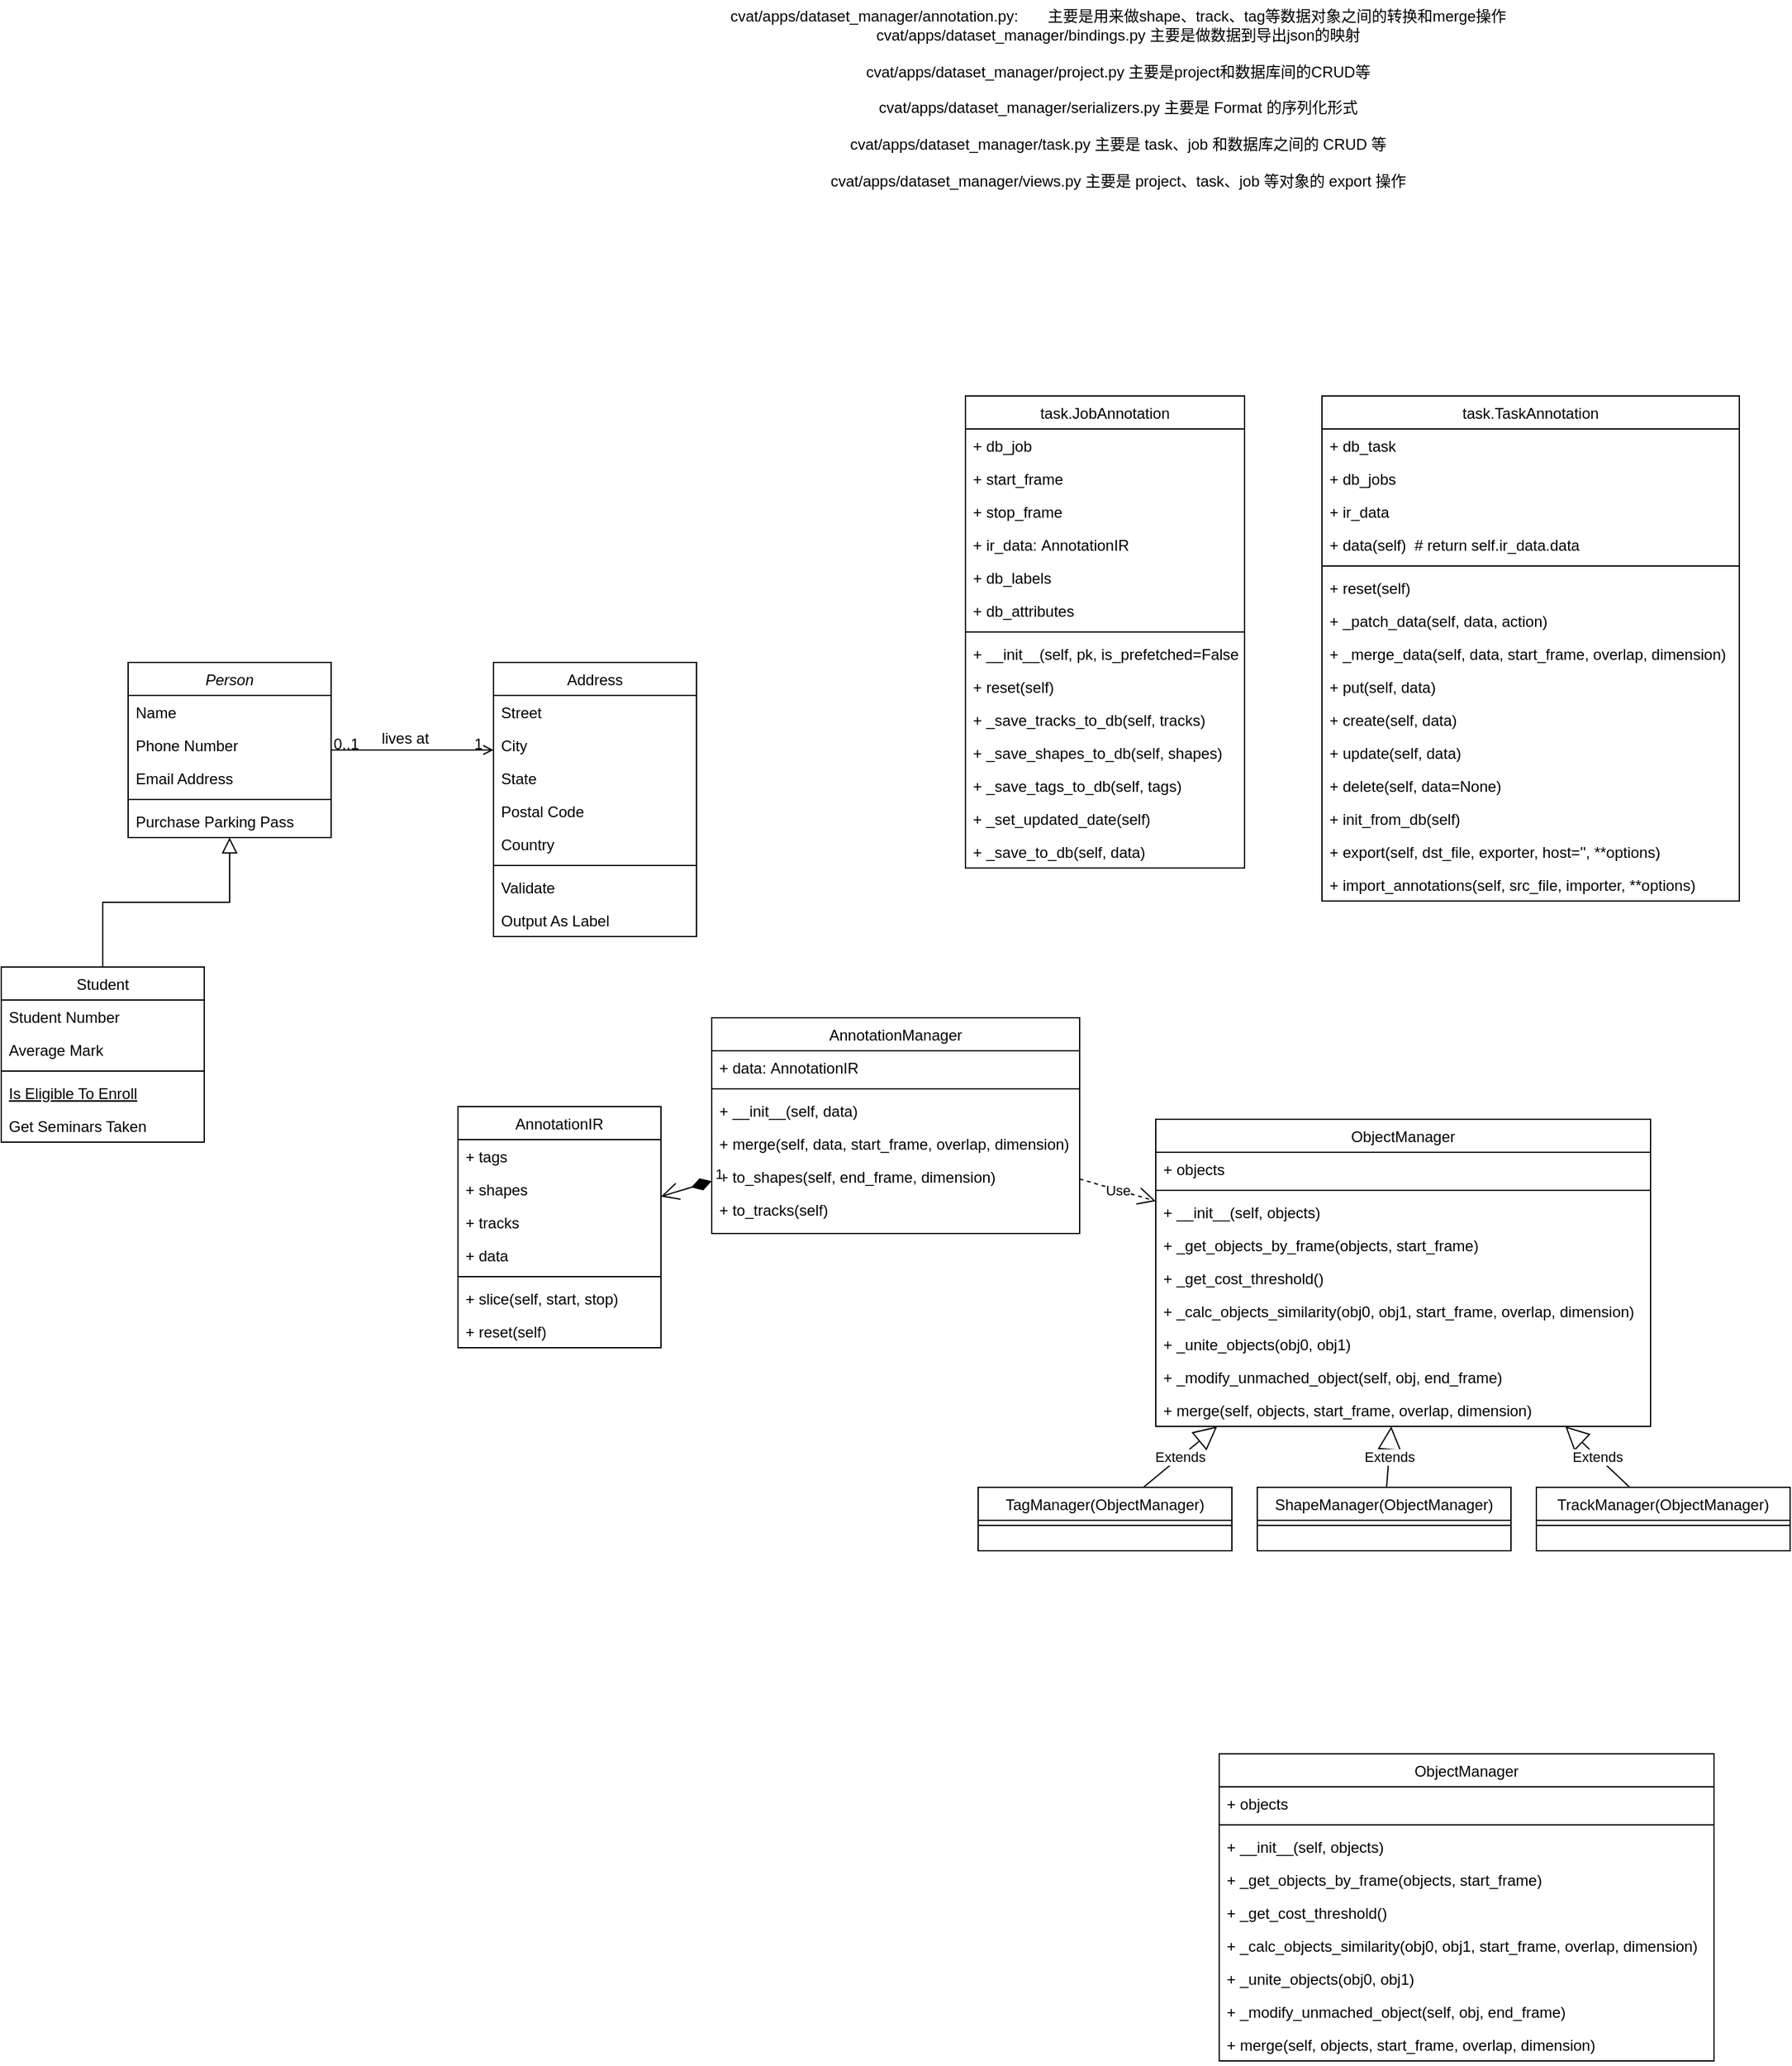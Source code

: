 <mxfile version="24.7.5">
  <diagram id="C5RBs43oDa-KdzZeNtuy" name="Page-1">
    <mxGraphModel dx="1362" dy="1940" grid="1" gridSize="10" guides="1" tooltips="1" connect="1" arrows="1" fold="1" page="1" pageScale="1" pageWidth="827" pageHeight="1169" math="0" shadow="0">
      <root>
        <mxCell id="WIyWlLk6GJQsqaUBKTNV-0" />
        <mxCell id="WIyWlLk6GJQsqaUBKTNV-1" parent="WIyWlLk6GJQsqaUBKTNV-0" />
        <mxCell id="zkfFHV4jXpPFQw0GAbJ--0" value="Person" style="swimlane;fontStyle=2;align=center;verticalAlign=top;childLayout=stackLayout;horizontal=1;startSize=26;horizontalStack=0;resizeParent=1;resizeLast=0;collapsible=1;marginBottom=0;rounded=0;shadow=0;strokeWidth=1;" parent="WIyWlLk6GJQsqaUBKTNV-1" vertex="1">
          <mxGeometry x="220" y="120" width="160" height="138" as="geometry">
            <mxRectangle x="230" y="140" width="160" height="26" as="alternateBounds" />
          </mxGeometry>
        </mxCell>
        <mxCell id="zkfFHV4jXpPFQw0GAbJ--1" value="Name" style="text;align=left;verticalAlign=top;spacingLeft=4;spacingRight=4;overflow=hidden;rotatable=0;points=[[0,0.5],[1,0.5]];portConstraint=eastwest;" parent="zkfFHV4jXpPFQw0GAbJ--0" vertex="1">
          <mxGeometry y="26" width="160" height="26" as="geometry" />
        </mxCell>
        <mxCell id="zkfFHV4jXpPFQw0GAbJ--2" value="Phone Number" style="text;align=left;verticalAlign=top;spacingLeft=4;spacingRight=4;overflow=hidden;rotatable=0;points=[[0,0.5],[1,0.5]];portConstraint=eastwest;rounded=0;shadow=0;html=0;" parent="zkfFHV4jXpPFQw0GAbJ--0" vertex="1">
          <mxGeometry y="52" width="160" height="26" as="geometry" />
        </mxCell>
        <mxCell id="zkfFHV4jXpPFQw0GAbJ--3" value="Email Address" style="text;align=left;verticalAlign=top;spacingLeft=4;spacingRight=4;overflow=hidden;rotatable=0;points=[[0,0.5],[1,0.5]];portConstraint=eastwest;rounded=0;shadow=0;html=0;" parent="zkfFHV4jXpPFQw0GAbJ--0" vertex="1">
          <mxGeometry y="78" width="160" height="26" as="geometry" />
        </mxCell>
        <mxCell id="zkfFHV4jXpPFQw0GAbJ--4" value="" style="line;html=1;strokeWidth=1;align=left;verticalAlign=middle;spacingTop=-1;spacingLeft=3;spacingRight=3;rotatable=0;labelPosition=right;points=[];portConstraint=eastwest;" parent="zkfFHV4jXpPFQw0GAbJ--0" vertex="1">
          <mxGeometry y="104" width="160" height="8" as="geometry" />
        </mxCell>
        <mxCell id="zkfFHV4jXpPFQw0GAbJ--5" value="Purchase Parking Pass" style="text;align=left;verticalAlign=top;spacingLeft=4;spacingRight=4;overflow=hidden;rotatable=0;points=[[0,0.5],[1,0.5]];portConstraint=eastwest;" parent="zkfFHV4jXpPFQw0GAbJ--0" vertex="1">
          <mxGeometry y="112" width="160" height="26" as="geometry" />
        </mxCell>
        <mxCell id="zkfFHV4jXpPFQw0GAbJ--6" value="Student" style="swimlane;fontStyle=0;align=center;verticalAlign=top;childLayout=stackLayout;horizontal=1;startSize=26;horizontalStack=0;resizeParent=1;resizeLast=0;collapsible=1;marginBottom=0;rounded=0;shadow=0;strokeWidth=1;" parent="WIyWlLk6GJQsqaUBKTNV-1" vertex="1">
          <mxGeometry x="120" y="360" width="160" height="138" as="geometry">
            <mxRectangle x="130" y="380" width="160" height="26" as="alternateBounds" />
          </mxGeometry>
        </mxCell>
        <mxCell id="zkfFHV4jXpPFQw0GAbJ--7" value="Student Number" style="text;align=left;verticalAlign=top;spacingLeft=4;spacingRight=4;overflow=hidden;rotatable=0;points=[[0,0.5],[1,0.5]];portConstraint=eastwest;" parent="zkfFHV4jXpPFQw0GAbJ--6" vertex="1">
          <mxGeometry y="26" width="160" height="26" as="geometry" />
        </mxCell>
        <mxCell id="zkfFHV4jXpPFQw0GAbJ--8" value="Average Mark" style="text;align=left;verticalAlign=top;spacingLeft=4;spacingRight=4;overflow=hidden;rotatable=0;points=[[0,0.5],[1,0.5]];portConstraint=eastwest;rounded=0;shadow=0;html=0;" parent="zkfFHV4jXpPFQw0GAbJ--6" vertex="1">
          <mxGeometry y="52" width="160" height="26" as="geometry" />
        </mxCell>
        <mxCell id="zkfFHV4jXpPFQw0GAbJ--9" value="" style="line;html=1;strokeWidth=1;align=left;verticalAlign=middle;spacingTop=-1;spacingLeft=3;spacingRight=3;rotatable=0;labelPosition=right;points=[];portConstraint=eastwest;" parent="zkfFHV4jXpPFQw0GAbJ--6" vertex="1">
          <mxGeometry y="78" width="160" height="8" as="geometry" />
        </mxCell>
        <mxCell id="zkfFHV4jXpPFQw0GAbJ--10" value="Is Eligible To Enroll" style="text;align=left;verticalAlign=top;spacingLeft=4;spacingRight=4;overflow=hidden;rotatable=0;points=[[0,0.5],[1,0.5]];portConstraint=eastwest;fontStyle=4" parent="zkfFHV4jXpPFQw0GAbJ--6" vertex="1">
          <mxGeometry y="86" width="160" height="26" as="geometry" />
        </mxCell>
        <mxCell id="zkfFHV4jXpPFQw0GAbJ--11" value="Get Seminars Taken" style="text;align=left;verticalAlign=top;spacingLeft=4;spacingRight=4;overflow=hidden;rotatable=0;points=[[0,0.5],[1,0.5]];portConstraint=eastwest;" parent="zkfFHV4jXpPFQw0GAbJ--6" vertex="1">
          <mxGeometry y="112" width="160" height="26" as="geometry" />
        </mxCell>
        <mxCell id="zkfFHV4jXpPFQw0GAbJ--12" value="" style="endArrow=block;endSize=10;endFill=0;shadow=0;strokeWidth=1;rounded=0;curved=0;edgeStyle=elbowEdgeStyle;elbow=vertical;" parent="WIyWlLk6GJQsqaUBKTNV-1" source="zkfFHV4jXpPFQw0GAbJ--6" target="zkfFHV4jXpPFQw0GAbJ--0" edge="1">
          <mxGeometry width="160" relative="1" as="geometry">
            <mxPoint x="200" y="203" as="sourcePoint" />
            <mxPoint x="200" y="203" as="targetPoint" />
          </mxGeometry>
        </mxCell>
        <mxCell id="zkfFHV4jXpPFQw0GAbJ--13" value="AnnotationIR" style="swimlane;fontStyle=0;align=center;verticalAlign=top;childLayout=stackLayout;horizontal=1;startSize=26;horizontalStack=0;resizeParent=1;resizeLast=0;collapsible=1;marginBottom=0;rounded=0;shadow=0;strokeWidth=1;" parent="WIyWlLk6GJQsqaUBKTNV-1" vertex="1">
          <mxGeometry x="480" y="470" width="160" height="190" as="geometry">
            <mxRectangle x="340" y="380" width="170" height="26" as="alternateBounds" />
          </mxGeometry>
        </mxCell>
        <mxCell id="zkfFHV4jXpPFQw0GAbJ--14" value="+ tags" style="text;align=left;verticalAlign=top;spacingLeft=4;spacingRight=4;overflow=hidden;rotatable=0;points=[[0,0.5],[1,0.5]];portConstraint=eastwest;" parent="zkfFHV4jXpPFQw0GAbJ--13" vertex="1">
          <mxGeometry y="26" width="160" height="26" as="geometry" />
        </mxCell>
        <mxCell id="V6HHi-NF8V1mAnubpnP4-0" value="+ shapes" style="text;align=left;verticalAlign=top;spacingLeft=4;spacingRight=4;overflow=hidden;rotatable=0;points=[[0,0.5],[1,0.5]];portConstraint=eastwest;" vertex="1" parent="zkfFHV4jXpPFQw0GAbJ--13">
          <mxGeometry y="52" width="160" height="26" as="geometry" />
        </mxCell>
        <mxCell id="V6HHi-NF8V1mAnubpnP4-1" value="+ tracks" style="text;align=left;verticalAlign=top;spacingLeft=4;spacingRight=4;overflow=hidden;rotatable=0;points=[[0,0.5],[1,0.5]];portConstraint=eastwest;" vertex="1" parent="zkfFHV4jXpPFQw0GAbJ--13">
          <mxGeometry y="78" width="160" height="26" as="geometry" />
        </mxCell>
        <mxCell id="V6HHi-NF8V1mAnubpnP4-2" value="+ data" style="text;align=left;verticalAlign=top;spacingLeft=4;spacingRight=4;overflow=hidden;rotatable=0;points=[[0,0.5],[1,0.5]];portConstraint=eastwest;" vertex="1" parent="zkfFHV4jXpPFQw0GAbJ--13">
          <mxGeometry y="104" width="160" height="26" as="geometry" />
        </mxCell>
        <mxCell id="zkfFHV4jXpPFQw0GAbJ--15" value="" style="line;html=1;strokeWidth=1;align=left;verticalAlign=middle;spacingTop=-1;spacingLeft=3;spacingRight=3;rotatable=0;labelPosition=right;points=[];portConstraint=eastwest;" parent="zkfFHV4jXpPFQw0GAbJ--13" vertex="1">
          <mxGeometry y="130" width="160" height="8" as="geometry" />
        </mxCell>
        <mxCell id="V6HHi-NF8V1mAnubpnP4-3" value="+ slice(self, start, stop)" style="text;align=left;verticalAlign=top;spacingLeft=4;spacingRight=4;overflow=hidden;rotatable=0;points=[[0,0.5],[1,0.5]];portConstraint=eastwest;" vertex="1" parent="zkfFHV4jXpPFQw0GAbJ--13">
          <mxGeometry y="138" width="160" height="26" as="geometry" />
        </mxCell>
        <mxCell id="V6HHi-NF8V1mAnubpnP4-4" value="+ reset(self)" style="text;align=left;verticalAlign=top;spacingLeft=4;spacingRight=4;overflow=hidden;rotatable=0;points=[[0,0.5],[1,0.5]];portConstraint=eastwest;" vertex="1" parent="zkfFHV4jXpPFQw0GAbJ--13">
          <mxGeometry y="164" width="160" height="26" as="geometry" />
        </mxCell>
        <mxCell id="zkfFHV4jXpPFQw0GAbJ--17" value="Address" style="swimlane;fontStyle=0;align=center;verticalAlign=top;childLayout=stackLayout;horizontal=1;startSize=26;horizontalStack=0;resizeParent=1;resizeLast=0;collapsible=1;marginBottom=0;rounded=0;shadow=0;strokeWidth=1;" parent="WIyWlLk6GJQsqaUBKTNV-1" vertex="1">
          <mxGeometry x="508" y="120" width="160" height="216" as="geometry">
            <mxRectangle x="550" y="140" width="160" height="26" as="alternateBounds" />
          </mxGeometry>
        </mxCell>
        <mxCell id="zkfFHV4jXpPFQw0GAbJ--18" value="Street" style="text;align=left;verticalAlign=top;spacingLeft=4;spacingRight=4;overflow=hidden;rotatable=0;points=[[0,0.5],[1,0.5]];portConstraint=eastwest;" parent="zkfFHV4jXpPFQw0GAbJ--17" vertex="1">
          <mxGeometry y="26" width="160" height="26" as="geometry" />
        </mxCell>
        <mxCell id="zkfFHV4jXpPFQw0GAbJ--19" value="City" style="text;align=left;verticalAlign=top;spacingLeft=4;spacingRight=4;overflow=hidden;rotatable=0;points=[[0,0.5],[1,0.5]];portConstraint=eastwest;rounded=0;shadow=0;html=0;" parent="zkfFHV4jXpPFQw0GAbJ--17" vertex="1">
          <mxGeometry y="52" width="160" height="26" as="geometry" />
        </mxCell>
        <mxCell id="zkfFHV4jXpPFQw0GAbJ--20" value="State" style="text;align=left;verticalAlign=top;spacingLeft=4;spacingRight=4;overflow=hidden;rotatable=0;points=[[0,0.5],[1,0.5]];portConstraint=eastwest;rounded=0;shadow=0;html=0;" parent="zkfFHV4jXpPFQw0GAbJ--17" vertex="1">
          <mxGeometry y="78" width="160" height="26" as="geometry" />
        </mxCell>
        <mxCell id="zkfFHV4jXpPFQw0GAbJ--21" value="Postal Code" style="text;align=left;verticalAlign=top;spacingLeft=4;spacingRight=4;overflow=hidden;rotatable=0;points=[[0,0.5],[1,0.5]];portConstraint=eastwest;rounded=0;shadow=0;html=0;" parent="zkfFHV4jXpPFQw0GAbJ--17" vertex="1">
          <mxGeometry y="104" width="160" height="26" as="geometry" />
        </mxCell>
        <mxCell id="zkfFHV4jXpPFQw0GAbJ--22" value="Country" style="text;align=left;verticalAlign=top;spacingLeft=4;spacingRight=4;overflow=hidden;rotatable=0;points=[[0,0.5],[1,0.5]];portConstraint=eastwest;rounded=0;shadow=0;html=0;" parent="zkfFHV4jXpPFQw0GAbJ--17" vertex="1">
          <mxGeometry y="130" width="160" height="26" as="geometry" />
        </mxCell>
        <mxCell id="zkfFHV4jXpPFQw0GAbJ--23" value="" style="line;html=1;strokeWidth=1;align=left;verticalAlign=middle;spacingTop=-1;spacingLeft=3;spacingRight=3;rotatable=0;labelPosition=right;points=[];portConstraint=eastwest;" parent="zkfFHV4jXpPFQw0GAbJ--17" vertex="1">
          <mxGeometry y="156" width="160" height="8" as="geometry" />
        </mxCell>
        <mxCell id="zkfFHV4jXpPFQw0GAbJ--24" value="Validate" style="text;align=left;verticalAlign=top;spacingLeft=4;spacingRight=4;overflow=hidden;rotatable=0;points=[[0,0.5],[1,0.5]];portConstraint=eastwest;" parent="zkfFHV4jXpPFQw0GAbJ--17" vertex="1">
          <mxGeometry y="164" width="160" height="26" as="geometry" />
        </mxCell>
        <mxCell id="zkfFHV4jXpPFQw0GAbJ--25" value="Output As Label" style="text;align=left;verticalAlign=top;spacingLeft=4;spacingRight=4;overflow=hidden;rotatable=0;points=[[0,0.5],[1,0.5]];portConstraint=eastwest;" parent="zkfFHV4jXpPFQw0GAbJ--17" vertex="1">
          <mxGeometry y="190" width="160" height="26" as="geometry" />
        </mxCell>
        <mxCell id="zkfFHV4jXpPFQw0GAbJ--26" value="" style="endArrow=open;shadow=0;strokeWidth=1;rounded=0;curved=0;endFill=1;edgeStyle=elbowEdgeStyle;elbow=vertical;" parent="WIyWlLk6GJQsqaUBKTNV-1" source="zkfFHV4jXpPFQw0GAbJ--0" target="zkfFHV4jXpPFQw0GAbJ--17" edge="1">
          <mxGeometry x="0.5" y="41" relative="1" as="geometry">
            <mxPoint x="380" y="192" as="sourcePoint" />
            <mxPoint x="540" y="192" as="targetPoint" />
            <mxPoint x="-40" y="32" as="offset" />
          </mxGeometry>
        </mxCell>
        <mxCell id="zkfFHV4jXpPFQw0GAbJ--27" value="0..1" style="resizable=0;align=left;verticalAlign=bottom;labelBackgroundColor=none;fontSize=12;" parent="zkfFHV4jXpPFQw0GAbJ--26" connectable="0" vertex="1">
          <mxGeometry x="-1" relative="1" as="geometry">
            <mxPoint y="4" as="offset" />
          </mxGeometry>
        </mxCell>
        <mxCell id="zkfFHV4jXpPFQw0GAbJ--28" value="1" style="resizable=0;align=right;verticalAlign=bottom;labelBackgroundColor=none;fontSize=12;" parent="zkfFHV4jXpPFQw0GAbJ--26" connectable="0" vertex="1">
          <mxGeometry x="1" relative="1" as="geometry">
            <mxPoint x="-7" y="4" as="offset" />
          </mxGeometry>
        </mxCell>
        <mxCell id="zkfFHV4jXpPFQw0GAbJ--29" value="lives at" style="text;html=1;resizable=0;points=[];;align=center;verticalAlign=middle;labelBackgroundColor=none;rounded=0;shadow=0;strokeWidth=1;fontSize=12;" parent="zkfFHV4jXpPFQw0GAbJ--26" vertex="1" connectable="0">
          <mxGeometry x="0.5" y="49" relative="1" as="geometry">
            <mxPoint x="-38" y="40" as="offset" />
          </mxGeometry>
        </mxCell>
        <mxCell id="V6HHi-NF8V1mAnubpnP4-5" value="AnnotationManager" style="swimlane;fontStyle=0;align=center;verticalAlign=top;childLayout=stackLayout;horizontal=1;startSize=26;horizontalStack=0;resizeParent=1;resizeLast=0;collapsible=1;marginBottom=0;rounded=0;shadow=0;strokeWidth=1;" vertex="1" parent="WIyWlLk6GJQsqaUBKTNV-1">
          <mxGeometry x="680" y="400" width="290" height="170" as="geometry">
            <mxRectangle x="340" y="380" width="170" height="26" as="alternateBounds" />
          </mxGeometry>
        </mxCell>
        <mxCell id="V6HHi-NF8V1mAnubpnP4-6" value="+ data: AnnotationIR" style="text;align=left;verticalAlign=top;spacingLeft=4;spacingRight=4;overflow=hidden;rotatable=0;points=[[0,0.5],[1,0.5]];portConstraint=eastwest;" vertex="1" parent="V6HHi-NF8V1mAnubpnP4-5">
          <mxGeometry y="26" width="290" height="26" as="geometry" />
        </mxCell>
        <mxCell id="V6HHi-NF8V1mAnubpnP4-10" value="" style="line;html=1;strokeWidth=1;align=left;verticalAlign=middle;spacingTop=-1;spacingLeft=3;spacingRight=3;rotatable=0;labelPosition=right;points=[];portConstraint=eastwest;" vertex="1" parent="V6HHi-NF8V1mAnubpnP4-5">
          <mxGeometry y="52" width="290" height="8" as="geometry" />
        </mxCell>
        <mxCell id="V6HHi-NF8V1mAnubpnP4-11" value="+ __init__(self, data)" style="text;align=left;verticalAlign=top;spacingLeft=4;spacingRight=4;overflow=hidden;rotatable=0;points=[[0,0.5],[1,0.5]];portConstraint=eastwest;" vertex="1" parent="V6HHi-NF8V1mAnubpnP4-5">
          <mxGeometry y="60" width="290" height="26" as="geometry" />
        </mxCell>
        <mxCell id="V6HHi-NF8V1mAnubpnP4-12" value="+ merge(self, data, start_frame, overlap, dimension)" style="text;align=left;verticalAlign=top;spacingLeft=4;spacingRight=4;overflow=hidden;rotatable=0;points=[[0,0.5],[1,0.5]];portConstraint=eastwest;" vertex="1" parent="V6HHi-NF8V1mAnubpnP4-5">
          <mxGeometry y="86" width="290" height="26" as="geometry" />
        </mxCell>
        <mxCell id="V6HHi-NF8V1mAnubpnP4-13" value="+ to_shapes(self, end_frame, dimension)" style="text;align=left;verticalAlign=top;spacingLeft=4;spacingRight=4;overflow=hidden;rotatable=0;points=[[0,0.5],[1,0.5]];portConstraint=eastwest;" vertex="1" parent="V6HHi-NF8V1mAnubpnP4-5">
          <mxGeometry y="112" width="290" height="26" as="geometry" />
        </mxCell>
        <mxCell id="V6HHi-NF8V1mAnubpnP4-14" value="+ to_tracks(self)" style="text;align=left;verticalAlign=top;spacingLeft=4;spacingRight=4;overflow=hidden;rotatable=0;points=[[0,0.5],[1,0.5]];portConstraint=eastwest;" vertex="1" parent="V6HHi-NF8V1mAnubpnP4-5">
          <mxGeometry y="138" width="290" height="26" as="geometry" />
        </mxCell>
        <mxCell id="V6HHi-NF8V1mAnubpnP4-15" value="ObjectManager" style="swimlane;fontStyle=0;align=center;verticalAlign=top;childLayout=stackLayout;horizontal=1;startSize=26;horizontalStack=0;resizeParent=1;resizeLast=0;collapsible=1;marginBottom=0;rounded=0;shadow=0;strokeWidth=1;" vertex="1" parent="WIyWlLk6GJQsqaUBKTNV-1">
          <mxGeometry x="1030" y="480" width="390" height="242" as="geometry">
            <mxRectangle x="340" y="380" width="170" height="26" as="alternateBounds" />
          </mxGeometry>
        </mxCell>
        <mxCell id="V6HHi-NF8V1mAnubpnP4-16" value="+ objects" style="text;align=left;verticalAlign=top;spacingLeft=4;spacingRight=4;overflow=hidden;rotatable=0;points=[[0,0.5],[1,0.5]];portConstraint=eastwest;" vertex="1" parent="V6HHi-NF8V1mAnubpnP4-15">
          <mxGeometry y="26" width="390" height="26" as="geometry" />
        </mxCell>
        <mxCell id="V6HHi-NF8V1mAnubpnP4-17" value="" style="line;html=1;strokeWidth=1;align=left;verticalAlign=middle;spacingTop=-1;spacingLeft=3;spacingRight=3;rotatable=0;labelPosition=right;points=[];portConstraint=eastwest;" vertex="1" parent="V6HHi-NF8V1mAnubpnP4-15">
          <mxGeometry y="52" width="390" height="8" as="geometry" />
        </mxCell>
        <mxCell id="V6HHi-NF8V1mAnubpnP4-18" value="+ __init__(self, objects)" style="text;align=left;verticalAlign=top;spacingLeft=4;spacingRight=4;overflow=hidden;rotatable=0;points=[[0,0.5],[1,0.5]];portConstraint=eastwest;" vertex="1" parent="V6HHi-NF8V1mAnubpnP4-15">
          <mxGeometry y="60" width="390" height="26" as="geometry" />
        </mxCell>
        <mxCell id="V6HHi-NF8V1mAnubpnP4-19" value="+ _get_objects_by_frame(objects, start_frame)" style="text;align=left;verticalAlign=top;spacingLeft=4;spacingRight=4;overflow=hidden;rotatable=0;points=[[0,0.5],[1,0.5]];portConstraint=eastwest;" vertex="1" parent="V6HHi-NF8V1mAnubpnP4-15">
          <mxGeometry y="86" width="390" height="26" as="geometry" />
        </mxCell>
        <mxCell id="V6HHi-NF8V1mAnubpnP4-20" value="+ _get_cost_threshold()" style="text;align=left;verticalAlign=top;spacingLeft=4;spacingRight=4;overflow=hidden;rotatable=0;points=[[0,0.5],[1,0.5]];portConstraint=eastwest;" vertex="1" parent="V6HHi-NF8V1mAnubpnP4-15">
          <mxGeometry y="112" width="390" height="26" as="geometry" />
        </mxCell>
        <mxCell id="V6HHi-NF8V1mAnubpnP4-21" value="+ _calc_objects_similarity(obj0, obj1, start_frame, overlap, dimension)" style="text;align=left;verticalAlign=top;spacingLeft=4;spacingRight=4;overflow=hidden;rotatable=0;points=[[0,0.5],[1,0.5]];portConstraint=eastwest;" vertex="1" parent="V6HHi-NF8V1mAnubpnP4-15">
          <mxGeometry y="138" width="390" height="26" as="geometry" />
        </mxCell>
        <mxCell id="V6HHi-NF8V1mAnubpnP4-22" value="+ _unite_objects(obj0, obj1)" style="text;align=left;verticalAlign=top;spacingLeft=4;spacingRight=4;overflow=hidden;rotatable=0;points=[[0,0.5],[1,0.5]];portConstraint=eastwest;" vertex="1" parent="V6HHi-NF8V1mAnubpnP4-15">
          <mxGeometry y="164" width="390" height="26" as="geometry" />
        </mxCell>
        <mxCell id="V6HHi-NF8V1mAnubpnP4-23" value="+ _modify_unmached_object(self, obj, end_frame)" style="text;align=left;verticalAlign=top;spacingLeft=4;spacingRight=4;overflow=hidden;rotatable=0;points=[[0,0.5],[1,0.5]];portConstraint=eastwest;" vertex="1" parent="V6HHi-NF8V1mAnubpnP4-15">
          <mxGeometry y="190" width="390" height="26" as="geometry" />
        </mxCell>
        <mxCell id="V6HHi-NF8V1mAnubpnP4-24" value="+ merge(self, objects, start_frame, overlap, dimension)" style="text;align=left;verticalAlign=top;spacingLeft=4;spacingRight=4;overflow=hidden;rotatable=0;points=[[0,0.5],[1,0.5]];portConstraint=eastwest;" vertex="1" parent="V6HHi-NF8V1mAnubpnP4-15">
          <mxGeometry y="216" width="390" height="26" as="geometry" />
        </mxCell>
        <mxCell id="V6HHi-NF8V1mAnubpnP4-25" value="TagManager(ObjectManager)" style="swimlane;fontStyle=0;align=center;verticalAlign=top;childLayout=stackLayout;horizontal=1;startSize=26;horizontalStack=0;resizeParent=1;resizeLast=0;collapsible=1;marginBottom=0;rounded=0;shadow=0;strokeWidth=1;" vertex="1" parent="WIyWlLk6GJQsqaUBKTNV-1">
          <mxGeometry x="890" y="770" width="200" height="50" as="geometry">
            <mxRectangle x="340" y="380" width="170" height="26" as="alternateBounds" />
          </mxGeometry>
        </mxCell>
        <mxCell id="V6HHi-NF8V1mAnubpnP4-27" value="" style="line;html=1;strokeWidth=1;align=left;verticalAlign=middle;spacingTop=-1;spacingLeft=3;spacingRight=3;rotatable=0;labelPosition=right;points=[];portConstraint=eastwest;" vertex="1" parent="V6HHi-NF8V1mAnubpnP4-25">
          <mxGeometry y="26" width="200" height="8" as="geometry" />
        </mxCell>
        <mxCell id="V6HHi-NF8V1mAnubpnP4-35" value="Extends" style="endArrow=block;endSize=16;endFill=0;html=1;rounded=0;" edge="1" parent="WIyWlLk6GJQsqaUBKTNV-1" source="V6HHi-NF8V1mAnubpnP4-25" target="V6HHi-NF8V1mAnubpnP4-15">
          <mxGeometry width="160" relative="1" as="geometry">
            <mxPoint x="1190" y="870" as="sourcePoint" />
            <mxPoint x="1350" y="870" as="targetPoint" />
          </mxGeometry>
        </mxCell>
        <mxCell id="V6HHi-NF8V1mAnubpnP4-36" value="ShapeManager(ObjectManager)" style="swimlane;fontStyle=0;align=center;verticalAlign=top;childLayout=stackLayout;horizontal=1;startSize=26;horizontalStack=0;resizeParent=1;resizeLast=0;collapsible=1;marginBottom=0;rounded=0;shadow=0;strokeWidth=1;" vertex="1" parent="WIyWlLk6GJQsqaUBKTNV-1">
          <mxGeometry x="1110" y="770" width="200" height="50" as="geometry">
            <mxRectangle x="340" y="380" width="170" height="26" as="alternateBounds" />
          </mxGeometry>
        </mxCell>
        <mxCell id="V6HHi-NF8V1mAnubpnP4-37" value="" style="line;html=1;strokeWidth=1;align=left;verticalAlign=middle;spacingTop=-1;spacingLeft=3;spacingRight=3;rotatable=0;labelPosition=right;points=[];portConstraint=eastwest;" vertex="1" parent="V6HHi-NF8V1mAnubpnP4-36">
          <mxGeometry y="26" width="200" height="8" as="geometry" />
        </mxCell>
        <mxCell id="V6HHi-NF8V1mAnubpnP4-38" value="TrackManager(ObjectManager)" style="swimlane;fontStyle=0;align=center;verticalAlign=top;childLayout=stackLayout;horizontal=1;startSize=26;horizontalStack=0;resizeParent=1;resizeLast=0;collapsible=1;marginBottom=0;rounded=0;shadow=0;strokeWidth=1;" vertex="1" parent="WIyWlLk6GJQsqaUBKTNV-1">
          <mxGeometry x="1330" y="770" width="200" height="50" as="geometry">
            <mxRectangle x="340" y="380" width="170" height="26" as="alternateBounds" />
          </mxGeometry>
        </mxCell>
        <mxCell id="V6HHi-NF8V1mAnubpnP4-39" value="" style="line;html=1;strokeWidth=1;align=left;verticalAlign=middle;spacingTop=-1;spacingLeft=3;spacingRight=3;rotatable=0;labelPosition=right;points=[];portConstraint=eastwest;" vertex="1" parent="V6HHi-NF8V1mAnubpnP4-38">
          <mxGeometry y="26" width="200" height="8" as="geometry" />
        </mxCell>
        <mxCell id="V6HHi-NF8V1mAnubpnP4-40" value="Extends" style="endArrow=block;endSize=16;endFill=0;html=1;rounded=0;" edge="1" parent="WIyWlLk6GJQsqaUBKTNV-1" source="V6HHi-NF8V1mAnubpnP4-36" target="V6HHi-NF8V1mAnubpnP4-15">
          <mxGeometry width="160" relative="1" as="geometry">
            <mxPoint x="1030" y="780" as="sourcePoint" />
            <mxPoint x="1088" y="732" as="targetPoint" />
          </mxGeometry>
        </mxCell>
        <mxCell id="V6HHi-NF8V1mAnubpnP4-41" value="Extends" style="endArrow=block;endSize=16;endFill=0;html=1;rounded=0;" edge="1" parent="WIyWlLk6GJQsqaUBKTNV-1" source="V6HHi-NF8V1mAnubpnP4-38" target="V6HHi-NF8V1mAnubpnP4-15">
          <mxGeometry width="160" relative="1" as="geometry">
            <mxPoint x="1222" y="780" as="sourcePoint" />
            <mxPoint x="1226" y="732" as="targetPoint" />
          </mxGeometry>
        </mxCell>
        <mxCell id="V6HHi-NF8V1mAnubpnP4-43" value="1" style="endArrow=open;html=1;endSize=12;startArrow=diamondThin;startSize=14;startFill=1;align=left;verticalAlign=bottom;rounded=0;" edge="1" parent="WIyWlLk6GJQsqaUBKTNV-1" source="V6HHi-NF8V1mAnubpnP4-5" target="zkfFHV4jXpPFQw0GAbJ--13">
          <mxGeometry x="-1" y="3" relative="1" as="geometry">
            <mxPoint x="980" y="537" as="sourcePoint" />
            <mxPoint x="1040" y="554" as="targetPoint" />
          </mxGeometry>
        </mxCell>
        <mxCell id="V6HHi-NF8V1mAnubpnP4-44" value="Use" style="endArrow=open;endSize=12;dashed=1;html=1;rounded=0;" edge="1" parent="WIyWlLk6GJQsqaUBKTNV-1" source="V6HHi-NF8V1mAnubpnP4-5" target="V6HHi-NF8V1mAnubpnP4-15">
          <mxGeometry width="160" relative="1" as="geometry">
            <mxPoint x="770" y="690" as="sourcePoint" />
            <mxPoint x="930" y="690" as="targetPoint" />
          </mxGeometry>
        </mxCell>
        <mxCell id="V6HHi-NF8V1mAnubpnP4-45" value="task.JobAnnotation" style="swimlane;fontStyle=0;align=center;verticalAlign=top;childLayout=stackLayout;horizontal=1;startSize=26;horizontalStack=0;resizeParent=1;resizeLast=0;collapsible=1;marginBottom=0;rounded=0;shadow=0;strokeWidth=1;" vertex="1" parent="WIyWlLk6GJQsqaUBKTNV-1">
          <mxGeometry x="880" y="-90" width="220" height="372" as="geometry">
            <mxRectangle x="550" y="140" width="160" height="26" as="alternateBounds" />
          </mxGeometry>
        </mxCell>
        <mxCell id="V6HHi-NF8V1mAnubpnP4-53" value="+ db_job" style="text;align=left;verticalAlign=top;spacingLeft=4;spacingRight=4;overflow=hidden;rotatable=0;points=[[0,0.5],[1,0.5]];portConstraint=eastwest;" vertex="1" parent="V6HHi-NF8V1mAnubpnP4-45">
          <mxGeometry y="26" width="220" height="26" as="geometry" />
        </mxCell>
        <mxCell id="V6HHi-NF8V1mAnubpnP4-63" value="+ start_frame" style="text;align=left;verticalAlign=top;spacingLeft=4;spacingRight=4;overflow=hidden;rotatable=0;points=[[0,0.5],[1,0.5]];portConstraint=eastwest;" vertex="1" parent="V6HHi-NF8V1mAnubpnP4-45">
          <mxGeometry y="52" width="220" height="26" as="geometry" />
        </mxCell>
        <mxCell id="V6HHi-NF8V1mAnubpnP4-64" value="+ stop_frame" style="text;align=left;verticalAlign=top;spacingLeft=4;spacingRight=4;overflow=hidden;rotatable=0;points=[[0,0.5],[1,0.5]];portConstraint=eastwest;" vertex="1" parent="V6HHi-NF8V1mAnubpnP4-45">
          <mxGeometry y="78" width="220" height="26" as="geometry" />
        </mxCell>
        <mxCell id="V6HHi-NF8V1mAnubpnP4-65" value="+ ir_data: AnnotationIR" style="text;align=left;verticalAlign=top;spacingLeft=4;spacingRight=4;overflow=hidden;rotatable=0;points=[[0,0.5],[1,0.5]];portConstraint=eastwest;" vertex="1" parent="V6HHi-NF8V1mAnubpnP4-45">
          <mxGeometry y="104" width="220" height="26" as="geometry" />
        </mxCell>
        <mxCell id="V6HHi-NF8V1mAnubpnP4-66" value="+ db_labels" style="text;align=left;verticalAlign=top;spacingLeft=4;spacingRight=4;overflow=hidden;rotatable=0;points=[[0,0.5],[1,0.5]];portConstraint=eastwest;" vertex="1" parent="V6HHi-NF8V1mAnubpnP4-45">
          <mxGeometry y="130" width="220" height="26" as="geometry" />
        </mxCell>
        <mxCell id="V6HHi-NF8V1mAnubpnP4-67" value="+ db_attributes" style="text;align=left;verticalAlign=top;spacingLeft=4;spacingRight=4;overflow=hidden;rotatable=0;points=[[0,0.5],[1,0.5]];portConstraint=eastwest;" vertex="1" parent="V6HHi-NF8V1mAnubpnP4-45">
          <mxGeometry y="156" width="220" height="26" as="geometry" />
        </mxCell>
        <mxCell id="V6HHi-NF8V1mAnubpnP4-51" value="" style="line;html=1;strokeWidth=1;align=left;verticalAlign=middle;spacingTop=-1;spacingLeft=3;spacingRight=3;rotatable=0;labelPosition=right;points=[];portConstraint=eastwest;" vertex="1" parent="V6HHi-NF8V1mAnubpnP4-45">
          <mxGeometry y="182" width="220" height="8" as="geometry" />
        </mxCell>
        <mxCell id="V6HHi-NF8V1mAnubpnP4-52" value="+ __init__(self, pk, is_prefetched=False)" style="text;align=left;verticalAlign=top;spacingLeft=4;spacingRight=4;overflow=hidden;rotatable=0;points=[[0,0.5],[1,0.5]];portConstraint=eastwest;" vertex="1" parent="V6HHi-NF8V1mAnubpnP4-45">
          <mxGeometry y="190" width="220" height="26" as="geometry" />
        </mxCell>
        <mxCell id="V6HHi-NF8V1mAnubpnP4-68" value="+ reset(self)" style="text;align=left;verticalAlign=top;spacingLeft=4;spacingRight=4;overflow=hidden;rotatable=0;points=[[0,0.5],[1,0.5]];portConstraint=eastwest;" vertex="1" parent="V6HHi-NF8V1mAnubpnP4-45">
          <mxGeometry y="216" width="220" height="26" as="geometry" />
        </mxCell>
        <mxCell id="V6HHi-NF8V1mAnubpnP4-69" value="+ _save_tracks_to_db(self, tracks)" style="text;align=left;verticalAlign=top;spacingLeft=4;spacingRight=4;overflow=hidden;rotatable=0;points=[[0,0.5],[1,0.5]];portConstraint=eastwest;" vertex="1" parent="V6HHi-NF8V1mAnubpnP4-45">
          <mxGeometry y="242" width="220" height="26" as="geometry" />
        </mxCell>
        <mxCell id="V6HHi-NF8V1mAnubpnP4-70" value="+ _save_shapes_to_db(self, shapes)" style="text;align=left;verticalAlign=top;spacingLeft=4;spacingRight=4;overflow=hidden;rotatable=0;points=[[0,0.5],[1,0.5]];portConstraint=eastwest;" vertex="1" parent="V6HHi-NF8V1mAnubpnP4-45">
          <mxGeometry y="268" width="220" height="26" as="geometry" />
        </mxCell>
        <mxCell id="V6HHi-NF8V1mAnubpnP4-71" value="+ _save_tags_to_db(self, tags)" style="text;align=left;verticalAlign=top;spacingLeft=4;spacingRight=4;overflow=hidden;rotatable=0;points=[[0,0.5],[1,0.5]];portConstraint=eastwest;" vertex="1" parent="V6HHi-NF8V1mAnubpnP4-45">
          <mxGeometry y="294" width="220" height="26" as="geometry" />
        </mxCell>
        <mxCell id="V6HHi-NF8V1mAnubpnP4-72" value="+ _set_updated_date(self)" style="text;align=left;verticalAlign=top;spacingLeft=4;spacingRight=4;overflow=hidden;rotatable=0;points=[[0,0.5],[1,0.5]];portConstraint=eastwest;" vertex="1" parent="V6HHi-NF8V1mAnubpnP4-45">
          <mxGeometry y="320" width="220" height="26" as="geometry" />
        </mxCell>
        <mxCell id="V6HHi-NF8V1mAnubpnP4-73" value="+ _save_to_db(self, data)" style="text;align=left;verticalAlign=top;spacingLeft=4;spacingRight=4;overflow=hidden;rotatable=0;points=[[0,0.5],[1,0.5]];portConstraint=eastwest;" vertex="1" parent="V6HHi-NF8V1mAnubpnP4-45">
          <mxGeometry y="346" width="220" height="26" as="geometry" />
        </mxCell>
        <mxCell id="V6HHi-NF8V1mAnubpnP4-54" value="task.TaskAnnotation" style="swimlane;fontStyle=0;align=center;verticalAlign=top;childLayout=stackLayout;horizontal=1;startSize=26;horizontalStack=0;resizeParent=1;resizeLast=0;collapsible=1;marginBottom=0;rounded=0;shadow=0;strokeWidth=1;" vertex="1" parent="WIyWlLk6GJQsqaUBKTNV-1">
          <mxGeometry x="1161" y="-90" width="329" height="398" as="geometry">
            <mxRectangle x="550" y="140" width="160" height="26" as="alternateBounds" />
          </mxGeometry>
        </mxCell>
        <mxCell id="V6HHi-NF8V1mAnubpnP4-61" value="+ db_task" style="text;align=left;verticalAlign=top;spacingLeft=4;spacingRight=4;overflow=hidden;rotatable=0;points=[[0,0.5],[1,0.5]];portConstraint=eastwest;" vertex="1" parent="V6HHi-NF8V1mAnubpnP4-54">
          <mxGeometry y="26" width="329" height="26" as="geometry" />
        </mxCell>
        <mxCell id="V6HHi-NF8V1mAnubpnP4-62" value="+ db_jobs" style="text;align=left;verticalAlign=top;spacingLeft=4;spacingRight=4;overflow=hidden;rotatable=0;points=[[0,0.5],[1,0.5]];portConstraint=eastwest;" vertex="1" parent="V6HHi-NF8V1mAnubpnP4-54">
          <mxGeometry y="52" width="329" height="26" as="geometry" />
        </mxCell>
        <mxCell id="V6HHi-NF8V1mAnubpnP4-74" value="+ ir_data" style="text;align=left;verticalAlign=top;spacingLeft=4;spacingRight=4;overflow=hidden;rotatable=0;points=[[0,0.5],[1,0.5]];portConstraint=eastwest;" vertex="1" parent="V6HHi-NF8V1mAnubpnP4-54">
          <mxGeometry y="78" width="329" height="26" as="geometry" />
        </mxCell>
        <mxCell id="V6HHi-NF8V1mAnubpnP4-85" value="+ data(self)  # return self.ir_data.data" style="text;align=left;verticalAlign=top;spacingLeft=4;spacingRight=4;overflow=hidden;rotatable=0;points=[[0,0.5],[1,0.5]];portConstraint=eastwest;" vertex="1" parent="V6HHi-NF8V1mAnubpnP4-54">
          <mxGeometry y="104" width="329" height="26" as="geometry" />
        </mxCell>
        <mxCell id="V6HHi-NF8V1mAnubpnP4-60" value="" style="line;html=1;strokeWidth=1;align=left;verticalAlign=middle;spacingTop=-1;spacingLeft=3;spacingRight=3;rotatable=0;labelPosition=right;points=[];portConstraint=eastwest;" vertex="1" parent="V6HHi-NF8V1mAnubpnP4-54">
          <mxGeometry y="130" width="329" height="8" as="geometry" />
        </mxCell>
        <mxCell id="V6HHi-NF8V1mAnubpnP4-75" value="+ reset(self)" style="text;align=left;verticalAlign=top;spacingLeft=4;spacingRight=4;overflow=hidden;rotatable=0;points=[[0,0.5],[1,0.5]];portConstraint=eastwest;" vertex="1" parent="V6HHi-NF8V1mAnubpnP4-54">
          <mxGeometry y="138" width="329" height="26" as="geometry" />
        </mxCell>
        <mxCell id="V6HHi-NF8V1mAnubpnP4-76" value="+ _patch_data(self, data, action)" style="text;align=left;verticalAlign=top;spacingLeft=4;spacingRight=4;overflow=hidden;rotatable=0;points=[[0,0.5],[1,0.5]];portConstraint=eastwest;" vertex="1" parent="V6HHi-NF8V1mAnubpnP4-54">
          <mxGeometry y="164" width="329" height="26" as="geometry" />
        </mxCell>
        <mxCell id="V6HHi-NF8V1mAnubpnP4-77" value="+ _merge_data(self, data, start_frame, overlap, dimension)" style="text;align=left;verticalAlign=top;spacingLeft=4;spacingRight=4;overflow=hidden;rotatable=0;points=[[0,0.5],[1,0.5]];portConstraint=eastwest;" vertex="1" parent="V6HHi-NF8V1mAnubpnP4-54">
          <mxGeometry y="190" width="329" height="26" as="geometry" />
        </mxCell>
        <mxCell id="V6HHi-NF8V1mAnubpnP4-78" value="+ put(self, data)" style="text;align=left;verticalAlign=top;spacingLeft=4;spacingRight=4;overflow=hidden;rotatable=0;points=[[0,0.5],[1,0.5]];portConstraint=eastwest;" vertex="1" parent="V6HHi-NF8V1mAnubpnP4-54">
          <mxGeometry y="216" width="329" height="26" as="geometry" />
        </mxCell>
        <mxCell id="V6HHi-NF8V1mAnubpnP4-79" value="+ create(self, data)" style="text;align=left;verticalAlign=top;spacingLeft=4;spacingRight=4;overflow=hidden;rotatable=0;points=[[0,0.5],[1,0.5]];portConstraint=eastwest;" vertex="1" parent="V6HHi-NF8V1mAnubpnP4-54">
          <mxGeometry y="242" width="329" height="26" as="geometry" />
        </mxCell>
        <mxCell id="V6HHi-NF8V1mAnubpnP4-80" value="+ update(self, data)" style="text;align=left;verticalAlign=top;spacingLeft=4;spacingRight=4;overflow=hidden;rotatable=0;points=[[0,0.5],[1,0.5]];portConstraint=eastwest;" vertex="1" parent="V6HHi-NF8V1mAnubpnP4-54">
          <mxGeometry y="268" width="329" height="26" as="geometry" />
        </mxCell>
        <mxCell id="V6HHi-NF8V1mAnubpnP4-81" value="+ delete(self, data=None)" style="text;align=left;verticalAlign=top;spacingLeft=4;spacingRight=4;overflow=hidden;rotatable=0;points=[[0,0.5],[1,0.5]];portConstraint=eastwest;" vertex="1" parent="V6HHi-NF8V1mAnubpnP4-54">
          <mxGeometry y="294" width="329" height="26" as="geometry" />
        </mxCell>
        <mxCell id="V6HHi-NF8V1mAnubpnP4-82" value="+ init_from_db(self)" style="text;align=left;verticalAlign=top;spacingLeft=4;spacingRight=4;overflow=hidden;rotatable=0;points=[[0,0.5],[1,0.5]];portConstraint=eastwest;" vertex="1" parent="V6HHi-NF8V1mAnubpnP4-54">
          <mxGeometry y="320" width="329" height="26" as="geometry" />
        </mxCell>
        <mxCell id="V6HHi-NF8V1mAnubpnP4-83" value="+ export(self, dst_file, exporter, host=&#39;&#39;, **options)" style="text;align=left;verticalAlign=top;spacingLeft=4;spacingRight=4;overflow=hidden;rotatable=0;points=[[0,0.5],[1,0.5]];portConstraint=eastwest;" vertex="1" parent="V6HHi-NF8V1mAnubpnP4-54">
          <mxGeometry y="346" width="329" height="26" as="geometry" />
        </mxCell>
        <mxCell id="V6HHi-NF8V1mAnubpnP4-84" value="+ import_annotations(self, src_file, importer, **options)" style="text;align=left;verticalAlign=top;spacingLeft=4;spacingRight=4;overflow=hidden;rotatable=0;points=[[0,0.5],[1,0.5]];portConstraint=eastwest;" vertex="1" parent="V6HHi-NF8V1mAnubpnP4-54">
          <mxGeometry y="372" width="329" height="26" as="geometry" />
        </mxCell>
        <mxCell id="V6HHi-NF8V1mAnubpnP4-87" value="cvat/apps/dataset_manager/annotation.py:&amp;nbsp; &amp;nbsp; &amp;nbsp; &amp;nbsp;主要是用来做shape、track、tag等数据对象之间的转换和merge操作&lt;div&gt;cvat/apps/dataset_manager/bindings.py 主要是做数据到导出json的映射&lt;br&gt;&lt;/div&gt;&lt;div&gt;&lt;br&gt;&lt;/div&gt;&lt;div&gt;cvat/apps/dataset_manager/project.py 主要是project和数据库间的CRUD等&lt;/div&gt;&lt;div&gt;&lt;br&gt;&lt;/div&gt;&lt;div&gt;cvat/apps/dataset_manager/serializers.py 主要是 Format 的序列化形式&lt;br&gt;&lt;/div&gt;&lt;div&gt;&lt;br&gt;&lt;/div&gt;&lt;div&gt;cvat/apps/dataset_manager/task.py 主要是 task、job 和数据库之间的 CRUD 等&lt;/div&gt;&lt;div&gt;&lt;br&gt;&lt;/div&gt;&lt;div&gt;cvat/apps/dataset_manager/views.py 主要是 project、task、job 等对象的 export 操作&lt;/div&gt;&lt;div&gt;&amp;nbsp;&lt;br&gt;&lt;/div&gt;" style="text;html=1;align=center;verticalAlign=middle;resizable=0;points=[];autosize=1;strokeColor=none;fillColor=none;" vertex="1" parent="WIyWlLk6GJQsqaUBKTNV-1">
          <mxGeometry x="680" y="-402" width="640" height="170" as="geometry" />
        </mxCell>
        <mxCell id="V6HHi-NF8V1mAnubpnP4-88" value="ObjectManager" style="swimlane;fontStyle=0;align=center;verticalAlign=top;childLayout=stackLayout;horizontal=1;startSize=26;horizontalStack=0;resizeParent=1;resizeLast=0;collapsible=1;marginBottom=0;rounded=0;shadow=0;strokeWidth=1;" vertex="1" parent="WIyWlLk6GJQsqaUBKTNV-1">
          <mxGeometry x="1080" y="980" width="390" height="242" as="geometry">
            <mxRectangle x="340" y="380" width="170" height="26" as="alternateBounds" />
          </mxGeometry>
        </mxCell>
        <mxCell id="V6HHi-NF8V1mAnubpnP4-89" value="+ objects" style="text;align=left;verticalAlign=top;spacingLeft=4;spacingRight=4;overflow=hidden;rotatable=0;points=[[0,0.5],[1,0.5]];portConstraint=eastwest;" vertex="1" parent="V6HHi-NF8V1mAnubpnP4-88">
          <mxGeometry y="26" width="390" height="26" as="geometry" />
        </mxCell>
        <mxCell id="V6HHi-NF8V1mAnubpnP4-90" value="" style="line;html=1;strokeWidth=1;align=left;verticalAlign=middle;spacingTop=-1;spacingLeft=3;spacingRight=3;rotatable=0;labelPosition=right;points=[];portConstraint=eastwest;" vertex="1" parent="V6HHi-NF8V1mAnubpnP4-88">
          <mxGeometry y="52" width="390" height="8" as="geometry" />
        </mxCell>
        <mxCell id="V6HHi-NF8V1mAnubpnP4-91" value="+ __init__(self, objects)" style="text;align=left;verticalAlign=top;spacingLeft=4;spacingRight=4;overflow=hidden;rotatable=0;points=[[0,0.5],[1,0.5]];portConstraint=eastwest;" vertex="1" parent="V6HHi-NF8V1mAnubpnP4-88">
          <mxGeometry y="60" width="390" height="26" as="geometry" />
        </mxCell>
        <mxCell id="V6HHi-NF8V1mAnubpnP4-92" value="+ _get_objects_by_frame(objects, start_frame)" style="text;align=left;verticalAlign=top;spacingLeft=4;spacingRight=4;overflow=hidden;rotatable=0;points=[[0,0.5],[1,0.5]];portConstraint=eastwest;" vertex="1" parent="V6HHi-NF8V1mAnubpnP4-88">
          <mxGeometry y="86" width="390" height="26" as="geometry" />
        </mxCell>
        <mxCell id="V6HHi-NF8V1mAnubpnP4-93" value="+ _get_cost_threshold()" style="text;align=left;verticalAlign=top;spacingLeft=4;spacingRight=4;overflow=hidden;rotatable=0;points=[[0,0.5],[1,0.5]];portConstraint=eastwest;" vertex="1" parent="V6HHi-NF8V1mAnubpnP4-88">
          <mxGeometry y="112" width="390" height="26" as="geometry" />
        </mxCell>
        <mxCell id="V6HHi-NF8V1mAnubpnP4-94" value="+ _calc_objects_similarity(obj0, obj1, start_frame, overlap, dimension)" style="text;align=left;verticalAlign=top;spacingLeft=4;spacingRight=4;overflow=hidden;rotatable=0;points=[[0,0.5],[1,0.5]];portConstraint=eastwest;" vertex="1" parent="V6HHi-NF8V1mAnubpnP4-88">
          <mxGeometry y="138" width="390" height="26" as="geometry" />
        </mxCell>
        <mxCell id="V6HHi-NF8V1mAnubpnP4-95" value="+ _unite_objects(obj0, obj1)" style="text;align=left;verticalAlign=top;spacingLeft=4;spacingRight=4;overflow=hidden;rotatable=0;points=[[0,0.5],[1,0.5]];portConstraint=eastwest;" vertex="1" parent="V6HHi-NF8V1mAnubpnP4-88">
          <mxGeometry y="164" width="390" height="26" as="geometry" />
        </mxCell>
        <mxCell id="V6HHi-NF8V1mAnubpnP4-96" value="+ _modify_unmached_object(self, obj, end_frame)" style="text;align=left;verticalAlign=top;spacingLeft=4;spacingRight=4;overflow=hidden;rotatable=0;points=[[0,0.5],[1,0.5]];portConstraint=eastwest;" vertex="1" parent="V6HHi-NF8V1mAnubpnP4-88">
          <mxGeometry y="190" width="390" height="26" as="geometry" />
        </mxCell>
        <mxCell id="V6HHi-NF8V1mAnubpnP4-97" value="+ merge(self, objects, start_frame, overlap, dimension)" style="text;align=left;verticalAlign=top;spacingLeft=4;spacingRight=4;overflow=hidden;rotatable=0;points=[[0,0.5],[1,0.5]];portConstraint=eastwest;" vertex="1" parent="V6HHi-NF8V1mAnubpnP4-88">
          <mxGeometry y="216" width="390" height="26" as="geometry" />
        </mxCell>
      </root>
    </mxGraphModel>
  </diagram>
</mxfile>
